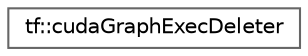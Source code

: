 digraph "类继承关系图"
{
 // LATEX_PDF_SIZE
  bgcolor="transparent";
  edge [fontname=Helvetica,fontsize=10,labelfontname=Helvetica,labelfontsize=10];
  node [fontname=Helvetica,fontsize=10,shape=box,height=0.2,width=0.4];
  rankdir="LR";
  Node0 [id="Node000000",label="tf::cudaGraphExecDeleter",height=0.2,width=0.4,color="grey40", fillcolor="white", style="filled",URL="$structtf_1_1cuda_graph_exec_deleter.html",tooltip=" "];
}
